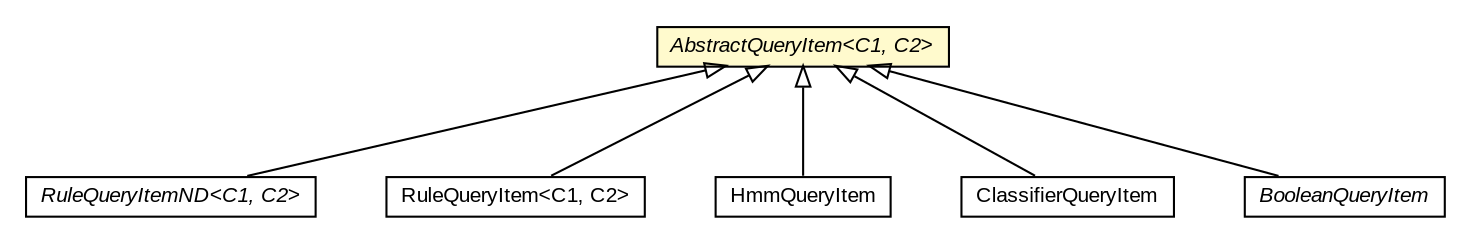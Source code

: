 #!/usr/local/bin/dot
#
# Class diagram 
# Generated by UMLGraph version 5.3 (http://www.umlgraph.org/)
#

digraph G {
	edge [fontname="arial",fontsize=10,labelfontname="arial",labelfontsize=10];
	node [fontname="arial",fontsize=10,shape=plaintext];
	nodesep=0.25;
	ranksep=0.5;
	// context.arch.discoverer.query.RuleQueryItemND<C1, C2>
	c118195 [label=<<table title="context.arch.discoverer.query.RuleQueryItemND" border="0" cellborder="1" cellspacing="0" cellpadding="2" port="p" href="./RuleQueryItemND.html">
		<tr><td><table border="0" cellspacing="0" cellpadding="1">
<tr><td align="center" balign="center"><font face="arial italic"> RuleQueryItemND&lt;C1, C2&gt; </font></td></tr>
		</table></td></tr>
		</table>>, fontname="arial", fontcolor="black", fontsize=10.0];
	// context.arch.discoverer.query.RuleQueryItem<C1, C2>
	c118196 [label=<<table title="context.arch.discoverer.query.RuleQueryItem" border="0" cellborder="1" cellspacing="0" cellpadding="2" port="p" href="./RuleQueryItem.html">
		<tr><td><table border="0" cellspacing="0" cellpadding="1">
<tr><td align="center" balign="center"> RuleQueryItem&lt;C1, C2&gt; </td></tr>
		</table></td></tr>
		</table>>, fontname="arial", fontcolor="black", fontsize=10.0];
	// context.arch.discoverer.query.HmmQueryItem
	c118201 [label=<<table title="context.arch.discoverer.query.HmmQueryItem" border="0" cellborder="1" cellspacing="0" cellpadding="2" port="p" href="./HmmQueryItem.html">
		<tr><td><table border="0" cellspacing="0" cellpadding="1">
<tr><td align="center" balign="center"> HmmQueryItem </td></tr>
		</table></td></tr>
		</table>>, fontname="arial", fontcolor="black", fontsize=10.0];
	// context.arch.discoverer.query.ClassifierQueryItem
	c118205 [label=<<table title="context.arch.discoverer.query.ClassifierQueryItem" border="0" cellborder="1" cellspacing="0" cellpadding="2" port="p" href="./ClassifierQueryItem.html">
		<tr><td><table border="0" cellspacing="0" cellpadding="1">
<tr><td align="center" balign="center"> ClassifierQueryItem </td></tr>
		</table></td></tr>
		</table>>, fontname="arial", fontcolor="black", fontsize=10.0];
	// context.arch.discoverer.query.BooleanQueryItem
	c118206 [label=<<table title="context.arch.discoverer.query.BooleanQueryItem" border="0" cellborder="1" cellspacing="0" cellpadding="2" port="p" href="./BooleanQueryItem.html">
		<tr><td><table border="0" cellspacing="0" cellpadding="1">
<tr><td align="center" balign="center"><font face="arial italic"> BooleanQueryItem </font></td></tr>
		</table></td></tr>
		</table>>, fontname="arial", fontcolor="black", fontsize=10.0];
	// context.arch.discoverer.query.AbstractQueryItem<C1, C2>
	c118208 [label=<<table title="context.arch.discoverer.query.AbstractQueryItem" border="0" cellborder="1" cellspacing="0" cellpadding="2" port="p" bgcolor="lemonChiffon" href="./AbstractQueryItem.html">
		<tr><td><table border="0" cellspacing="0" cellpadding="1">
<tr><td align="center" balign="center"><font face="arial italic"> AbstractQueryItem&lt;C1, C2&gt; </font></td></tr>
		</table></td></tr>
		</table>>, fontname="arial", fontcolor="black", fontsize=10.0];
	//context.arch.discoverer.query.RuleQueryItemND<C1, C2> extends context.arch.discoverer.query.AbstractQueryItem<C1, C2>
	c118208:p -> c118195:p [dir=back,arrowtail=empty];
	//context.arch.discoverer.query.RuleQueryItem<C1, C2> extends context.arch.discoverer.query.AbstractQueryItem<C1, C2>
	c118208:p -> c118196:p [dir=back,arrowtail=empty];
	//context.arch.discoverer.query.HmmQueryItem extends context.arch.discoverer.query.AbstractQueryItem<context.arch.discoverer.query.HmmWrapper, context.arch.discoverer.ComponentDescription>
	c118208:p -> c118201:p [dir=back,arrowtail=empty];
	//context.arch.discoverer.query.ClassifierQueryItem extends context.arch.discoverer.query.AbstractQueryItem<context.arch.discoverer.query.ClassifierWrapper, context.arch.discoverer.ComponentDescription>
	c118208:p -> c118205:p [dir=back,arrowtail=empty];
	//context.arch.discoverer.query.BooleanQueryItem extends context.arch.discoverer.query.AbstractQueryItem<java.lang.Object, java.lang.Object>
	c118208:p -> c118206:p [dir=back,arrowtail=empty];
}

